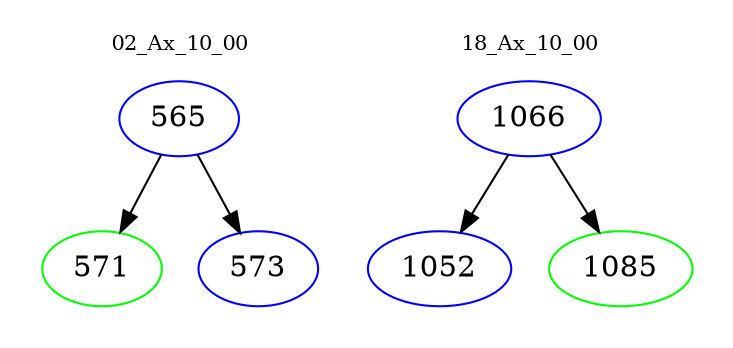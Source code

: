 digraph{
subgraph cluster_0 {
color = white
label = "02_Ax_10_00";
fontsize=10;
T0_565 [label="565", color="blue"]
T0_565 -> T0_571 [color="black"]
T0_571 [label="571", color="green"]
T0_565 -> T0_573 [color="black"]
T0_573 [label="573", color="blue"]
}
subgraph cluster_1 {
color = white
label = "18_Ax_10_00";
fontsize=10;
T1_1066 [label="1066", color="blue"]
T1_1066 -> T1_1052 [color="black"]
T1_1052 [label="1052", color="blue"]
T1_1066 -> T1_1085 [color="black"]
T1_1085 [label="1085", color="green"]
}
}
